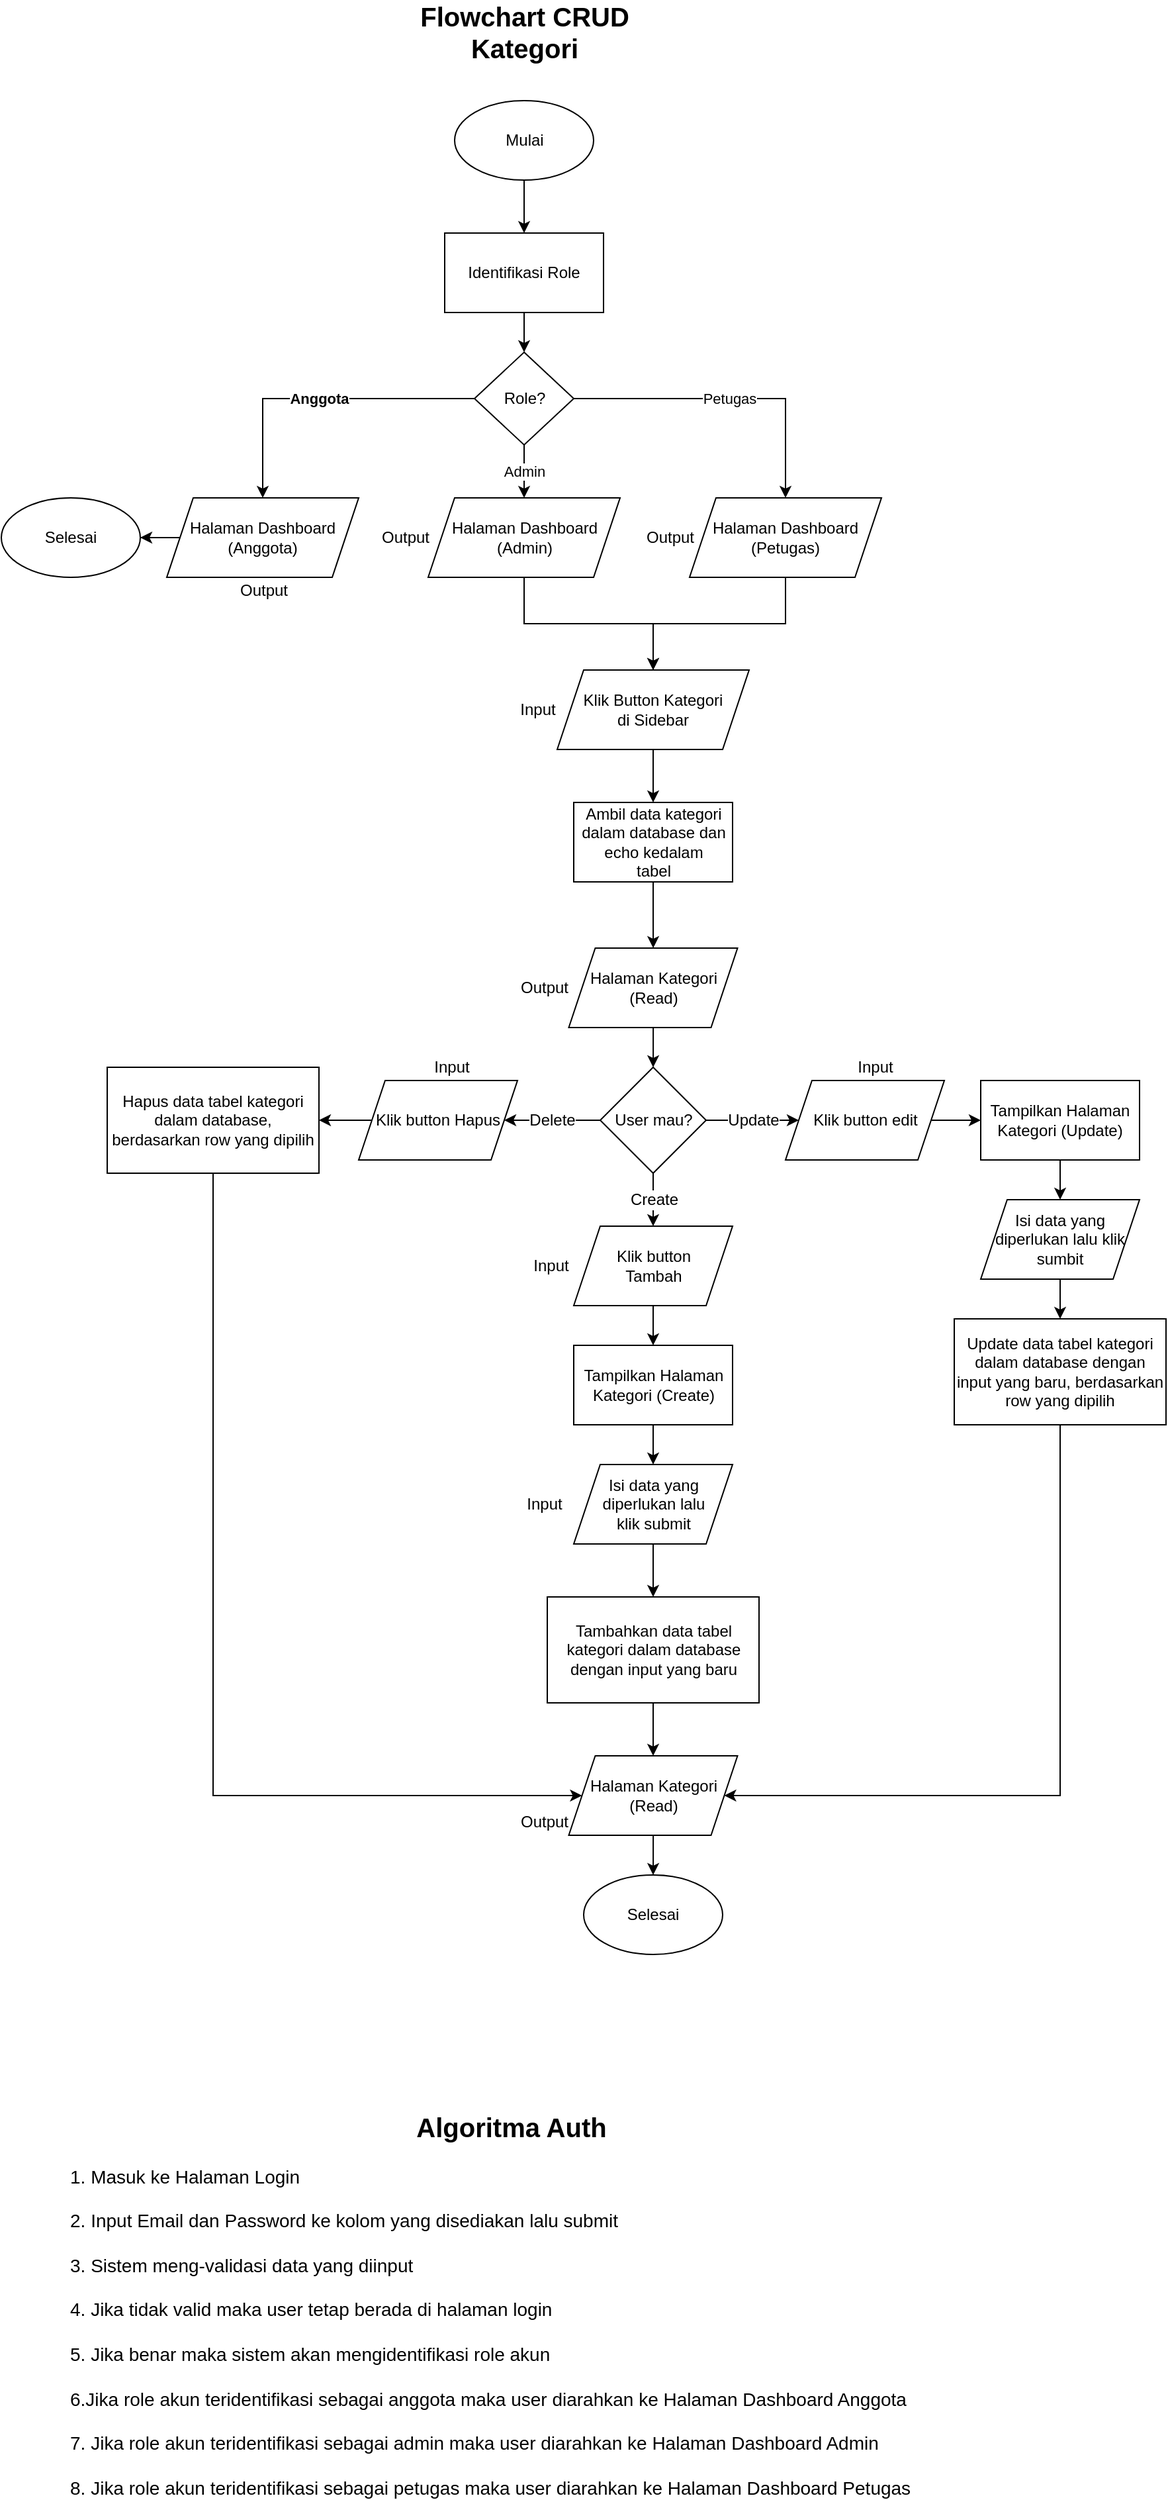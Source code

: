 <mxfile version="13.9.9" type="device"><diagram id="CCaRbNP2kXYmcCStP8WA" name="Page-1"><mxGraphModel dx="1422" dy="814" grid="1" gridSize="10" guides="1" tooltips="1" connect="1" arrows="1" fold="1" page="1" pageScale="1" pageWidth="850" pageHeight="1100" math="0" shadow="0"><root><mxCell id="0"/><mxCell id="1" parent="0"/><mxCell id="g8pnO09ahnUgTX-V19zm-67" value="" style="edgeStyle=orthogonalEdgeStyle;rounded=0;orthogonalLoop=1;jettySize=auto;html=1;fontSize=20;" parent="1" source="g8pnO09ahnUgTX-V19zm-1" target="g8pnO09ahnUgTX-V19zm-66" edge="1"><mxGeometry relative="1" as="geometry"/></mxCell><mxCell id="g8pnO09ahnUgTX-V19zm-1" value="Mulai" style="ellipse;whiteSpace=wrap;html=1;" parent="1" vertex="1"><mxGeometry x="362.5" y="80" width="105" height="60" as="geometry"/></mxCell><mxCell id="g8pnO09ahnUgTX-V19zm-3" value="&lt;span style=&quot;font-size: 20px&quot;&gt;&lt;b&gt;Flowchart CRUD&lt;br&gt;Kategori&lt;br&gt;&lt;/b&gt;&lt;/span&gt;" style="text;html=1;align=center;verticalAlign=middle;resizable=0;points=[];autosize=1;" parent="1" vertex="1"><mxGeometry x="330" y="8" width="170" height="40" as="geometry"/></mxCell><mxCell id="g8pnO09ahnUgTX-V19zm-29" value="Admin" style="edgeStyle=orthogonalEdgeStyle;rounded=0;orthogonalLoop=1;jettySize=auto;html=1;" parent="1" source="g8pnO09ahnUgTX-V19zm-25" target="g8pnO09ahnUgTX-V19zm-28" edge="1"><mxGeometry relative="1" as="geometry"/></mxCell><mxCell id="g8pnO09ahnUgTX-V19zm-33" value="&lt;b&gt;Anggota&lt;/b&gt;" style="edgeStyle=orthogonalEdgeStyle;rounded=0;orthogonalLoop=1;jettySize=auto;html=1;entryX=0.5;entryY=0;entryDx=0;entryDy=0;" parent="1" source="g8pnO09ahnUgTX-V19zm-25" target="g8pnO09ahnUgTX-V19zm-32" edge="1"><mxGeometry relative="1" as="geometry"/></mxCell><mxCell id="g8pnO09ahnUgTX-V19zm-35" value="Petugas" style="edgeStyle=orthogonalEdgeStyle;rounded=0;orthogonalLoop=1;jettySize=auto;html=1;" parent="1" source="g8pnO09ahnUgTX-V19zm-25" target="g8pnO09ahnUgTX-V19zm-31" edge="1"><mxGeometry relative="1" as="geometry"/></mxCell><mxCell id="g8pnO09ahnUgTX-V19zm-25" value="Role?" style="rhombus;whiteSpace=wrap;html=1;" parent="1" vertex="1"><mxGeometry x="377.5" y="270" width="75" height="70" as="geometry"/></mxCell><mxCell id="g8pnO09ahnUgTX-V19zm-72" value="" style="edgeStyle=orthogonalEdgeStyle;rounded=0;orthogonalLoop=1;jettySize=auto;html=1;fontSize=20;" parent="1" source="g8pnO09ahnUgTX-V19zm-28" target="g8pnO09ahnUgTX-V19zm-71" edge="1"><mxGeometry relative="1" as="geometry"/></mxCell><mxCell id="g8pnO09ahnUgTX-V19zm-28" value="Halaman Dashboard&lt;br&gt;(Admin)" style="shape=parallelogram;perimeter=parallelogramPerimeter;whiteSpace=wrap;html=1;fixedSize=1;" parent="1" vertex="1"><mxGeometry x="342.5" y="380" width="145" height="60" as="geometry"/></mxCell><mxCell id="g8pnO09ahnUgTX-V19zm-30" value="Output" style="text;html=1;align=center;verticalAlign=middle;resizable=0;points=[];autosize=1;" parent="1" vertex="1"><mxGeometry x="500" y="400" width="50" height="20" as="geometry"/></mxCell><mxCell id="g8pnO09ahnUgTX-V19zm-73" style="edgeStyle=orthogonalEdgeStyle;rounded=0;orthogonalLoop=1;jettySize=auto;html=1;entryX=0.5;entryY=0;entryDx=0;entryDy=0;fontSize=20;" parent="1" source="g8pnO09ahnUgTX-V19zm-31" target="g8pnO09ahnUgTX-V19zm-71" edge="1"><mxGeometry relative="1" as="geometry"/></mxCell><mxCell id="g8pnO09ahnUgTX-V19zm-31" value="Halaman Dashboard&lt;br&gt;(Petugas)" style="shape=parallelogram;perimeter=parallelogramPerimeter;whiteSpace=wrap;html=1;fixedSize=1;" parent="1" vertex="1"><mxGeometry x="540" y="380" width="145" height="60" as="geometry"/></mxCell><mxCell id="g8pnO09ahnUgTX-V19zm-52" value="" style="edgeStyle=orthogonalEdgeStyle;rounded=0;orthogonalLoop=1;jettySize=auto;html=1;fontSize=20;" parent="1" source="g8pnO09ahnUgTX-V19zm-32" target="g8pnO09ahnUgTX-V19zm-48" edge="1"><mxGeometry relative="1" as="geometry"/></mxCell><mxCell id="g8pnO09ahnUgTX-V19zm-32" value="Halaman Dashboard&lt;br&gt;(Anggota)" style="shape=parallelogram;perimeter=parallelogramPerimeter;whiteSpace=wrap;html=1;fixedSize=1;" parent="1" vertex="1"><mxGeometry x="145" y="380" width="145" height="60" as="geometry"/></mxCell><mxCell id="g8pnO09ahnUgTX-V19zm-36" value="Output" style="text;html=1;align=center;verticalAlign=middle;resizable=0;points=[];autosize=1;" parent="1" vertex="1"><mxGeometry x="192.5" y="440" width="50" height="20" as="geometry"/></mxCell><mxCell id="g8pnO09ahnUgTX-V19zm-37" value="Output" style="text;html=1;align=center;verticalAlign=middle;resizable=0;points=[];autosize=1;" parent="1" vertex="1"><mxGeometry x="300" y="400" width="50" height="20" as="geometry"/></mxCell><mxCell id="g8pnO09ahnUgTX-V19zm-48" value="Selesai" style="ellipse;whiteSpace=wrap;html=1;" parent="1" vertex="1"><mxGeometry x="20" y="380" width="105" height="60" as="geometry"/></mxCell><mxCell id="g8pnO09ahnUgTX-V19zm-55" value="&lt;span style=&quot;font-size: 20px&quot;&gt;&lt;b&gt;Algoritma Auth&lt;br&gt;&lt;/b&gt;&lt;/span&gt;" style="text;html=1;align=center;verticalAlign=middle;resizable=0;points=[];autosize=1;" parent="1" vertex="1"><mxGeometry x="325" y="1600" width="160" height="20" as="geometry"/></mxCell><mxCell id="g8pnO09ahnUgTX-V19zm-57" value="&lt;span style=&quot;font-size: 14px&quot;&gt;1. Masuk ke Halaman Login&lt;br&gt;&lt;br&gt;2. Input Email dan Password ke kolom yang disediakan lalu submit&lt;br&gt;&lt;br&gt;3. Sistem meng-validasi data yang diinput&lt;br&gt;&lt;br&gt;4. Jika tidak valid maka user tetap berada di halaman login&lt;br&gt;&lt;br&gt;5. Jika benar maka sistem akan mengidentifikasi role akun&lt;br&gt;&lt;br&gt;6.Jika role akun teridentifikasi sebagai anggota maka user diarahkan ke Halaman Dashboard Anggota&lt;br&gt;&lt;br&gt;7. J&lt;/span&gt;&lt;span style=&quot;font-size: 14px&quot;&gt;ika role akun teridentifikasi sebagai admin maka user diarahkan ke Halaman Dashboard Admin&lt;br&gt;&lt;br&gt;&lt;/span&gt;&lt;span style=&quot;font-size: 14px&quot;&gt;8. J&lt;/span&gt;&lt;span style=&quot;font-size: 14px&quot;&gt;ika role akun teridentifikasi sebagai petugas maka user diarahkan ke Halaman Dashboard Petugas&lt;/span&gt;&lt;span style=&quot;font-size: 14px&quot;&gt;&lt;br&gt;&lt;/span&gt;" style="text;html=1;align=left;verticalAlign=middle;resizable=0;points=[];autosize=1;" parent="1" vertex="1"><mxGeometry x="70" y="1650" width="650" height="230" as="geometry"/></mxCell><mxCell id="g8pnO09ahnUgTX-V19zm-68" value="" style="edgeStyle=orthogonalEdgeStyle;rounded=0;orthogonalLoop=1;jettySize=auto;html=1;fontSize=20;" parent="1" source="g8pnO09ahnUgTX-V19zm-66" target="g8pnO09ahnUgTX-V19zm-25" edge="1"><mxGeometry relative="1" as="geometry"/></mxCell><mxCell id="g8pnO09ahnUgTX-V19zm-66" value="Identifikasi Role" style="whiteSpace=wrap;html=1;" parent="1" vertex="1"><mxGeometry x="355" y="180" width="120" height="60" as="geometry"/></mxCell><mxCell id="g8pnO09ahnUgTX-V19zm-76" value="" style="edgeStyle=orthogonalEdgeStyle;rounded=0;orthogonalLoop=1;jettySize=auto;html=1;fontSize=20;" parent="1" source="g8pnO09ahnUgTX-V19zm-71" target="g8pnO09ahnUgTX-V19zm-75" edge="1"><mxGeometry relative="1" as="geometry"/></mxCell><mxCell id="g8pnO09ahnUgTX-V19zm-71" value="Klik Button Kategori&lt;br&gt;di Sidebar" style="shape=parallelogram;perimeter=parallelogramPerimeter;whiteSpace=wrap;html=1;fixedSize=1;" parent="1" vertex="1"><mxGeometry x="440" y="510" width="145" height="60" as="geometry"/></mxCell><mxCell id="g8pnO09ahnUgTX-V19zm-74" value="Input" style="text;html=1;align=center;verticalAlign=middle;resizable=0;points=[];autosize=1;" parent="1" vertex="1"><mxGeometry x="405" y="530" width="40" height="20" as="geometry"/></mxCell><mxCell id="g8pnO09ahnUgTX-V19zm-78" value="" style="edgeStyle=orthogonalEdgeStyle;rounded=0;orthogonalLoop=1;jettySize=auto;html=1;fontSize=20;" parent="1" source="g8pnO09ahnUgTX-V19zm-75" target="g8pnO09ahnUgTX-V19zm-77" edge="1"><mxGeometry relative="1" as="geometry"/></mxCell><mxCell id="g8pnO09ahnUgTX-V19zm-75" value="Ambil data kategori&lt;br&gt;dalam database dan echo kedalam&lt;br&gt;tabel" style="whiteSpace=wrap;html=1;" parent="1" vertex="1"><mxGeometry x="452.5" y="610" width="120" height="60" as="geometry"/></mxCell><mxCell id="g8pnO09ahnUgTX-V19zm-81" value="" style="edgeStyle=orthogonalEdgeStyle;rounded=0;orthogonalLoop=1;jettySize=auto;html=1;fontSize=20;" parent="1" source="g8pnO09ahnUgTX-V19zm-77" target="g8pnO09ahnUgTX-V19zm-80" edge="1"><mxGeometry relative="1" as="geometry"/></mxCell><mxCell id="g8pnO09ahnUgTX-V19zm-77" value="Halaman Kategori (Read)" style="shape=parallelogram;perimeter=parallelogramPerimeter;whiteSpace=wrap;html=1;fixedSize=1;" parent="1" vertex="1"><mxGeometry x="448.75" y="720" width="127.5" height="60" as="geometry"/></mxCell><mxCell id="g8pnO09ahnUgTX-V19zm-79" value="Output" style="text;html=1;align=center;verticalAlign=middle;resizable=0;points=[];autosize=1;" parent="1" vertex="1"><mxGeometry x="405" y="740" width="50" height="20" as="geometry"/></mxCell><mxCell id="g8pnO09ahnUgTX-V19zm-83" value="Update" style="edgeStyle=orthogonalEdgeStyle;rounded=0;orthogonalLoop=1;jettySize=auto;html=1;fontSize=12;" parent="1" source="g8pnO09ahnUgTX-V19zm-80" target="g8pnO09ahnUgTX-V19zm-82" edge="1"><mxGeometry relative="1" as="geometry"/></mxCell><mxCell id="g8pnO09ahnUgTX-V19zm-85" value="Delete" style="edgeStyle=orthogonalEdgeStyle;rounded=0;orthogonalLoop=1;jettySize=auto;html=1;fontSize=12;" parent="1" source="g8pnO09ahnUgTX-V19zm-80" target="g8pnO09ahnUgTX-V19zm-84" edge="1"><mxGeometry relative="1" as="geometry"/></mxCell><mxCell id="g8pnO09ahnUgTX-V19zm-87" value="Create" style="edgeStyle=orthogonalEdgeStyle;rounded=0;orthogonalLoop=1;jettySize=auto;html=1;fontSize=12;" parent="1" source="g8pnO09ahnUgTX-V19zm-80" target="g8pnO09ahnUgTX-V19zm-86" edge="1"><mxGeometry relative="1" as="geometry"/></mxCell><mxCell id="g8pnO09ahnUgTX-V19zm-80" value="User mau?" style="rhombus;whiteSpace=wrap;html=1;" parent="1" vertex="1"><mxGeometry x="472.5" y="810" width="80" height="80" as="geometry"/></mxCell><mxCell id="g8pnO09ahnUgTX-V19zm-93" value="" style="edgeStyle=orthogonalEdgeStyle;rounded=0;orthogonalLoop=1;jettySize=auto;html=1;fontSize=12;" parent="1" source="g8pnO09ahnUgTX-V19zm-82" target="g8pnO09ahnUgTX-V19zm-92" edge="1"><mxGeometry relative="1" as="geometry"/></mxCell><mxCell id="g8pnO09ahnUgTX-V19zm-82" value="Klik button edit" style="shape=parallelogram;perimeter=parallelogramPerimeter;whiteSpace=wrap;html=1;fixedSize=1;" parent="1" vertex="1"><mxGeometry x="612.5" y="820" width="120" height="60" as="geometry"/></mxCell><mxCell id="g8pnO09ahnUgTX-V19zm-91" value="" style="edgeStyle=orthogonalEdgeStyle;rounded=0;orthogonalLoop=1;jettySize=auto;html=1;fontSize=12;" parent="1" source="g8pnO09ahnUgTX-V19zm-84" target="g8pnO09ahnUgTX-V19zm-90" edge="1"><mxGeometry relative="1" as="geometry"/></mxCell><mxCell id="g8pnO09ahnUgTX-V19zm-84" value="Klik button Hapus" style="shape=parallelogram;perimeter=parallelogramPerimeter;whiteSpace=wrap;html=1;fixedSize=1;" parent="1" vertex="1"><mxGeometry x="290" y="820" width="120" height="60" as="geometry"/></mxCell><mxCell id="g8pnO09ahnUgTX-V19zm-99" value="" style="edgeStyle=orthogonalEdgeStyle;rounded=0;orthogonalLoop=1;jettySize=auto;html=1;fontSize=12;" parent="1" source="g8pnO09ahnUgTX-V19zm-86" target="g8pnO09ahnUgTX-V19zm-98" edge="1"><mxGeometry relative="1" as="geometry"/></mxCell><mxCell id="g8pnO09ahnUgTX-V19zm-86" value="Klik button &lt;br&gt;Tambah" style="shape=parallelogram;perimeter=parallelogramPerimeter;whiteSpace=wrap;html=1;fixedSize=1;" parent="1" vertex="1"><mxGeometry x="452.5" y="930" width="120" height="60" as="geometry"/></mxCell><mxCell id="g8pnO09ahnUgTX-V19zm-88" value="Input" style="text;html=1;align=center;verticalAlign=middle;resizable=0;points=[];autosize=1;" parent="1" vertex="1"><mxGeometry x="340" y="800" width="40" height="20" as="geometry"/></mxCell><mxCell id="g8pnO09ahnUgTX-V19zm-89" value="Input" style="text;html=1;align=center;verticalAlign=middle;resizable=0;points=[];autosize=1;" parent="1" vertex="1"><mxGeometry x="660" y="800" width="40" height="20" as="geometry"/></mxCell><mxCell id="g8pnO09ahnUgTX-V19zm-107" style="edgeStyle=orthogonalEdgeStyle;rounded=0;orthogonalLoop=1;jettySize=auto;html=1;fontSize=12;entryX=0;entryY=0.5;entryDx=0;entryDy=0;" parent="1" source="g8pnO09ahnUgTX-V19zm-90" target="g8pnO09ahnUgTX-V19zm-106" edge="1"><mxGeometry relative="1" as="geometry"><mxPoint x="180" y="1380" as="targetPoint"/><Array as="points"><mxPoint x="180" y="1360"/></Array></mxGeometry></mxCell><mxCell id="g8pnO09ahnUgTX-V19zm-90" value="Hapus data tabel kategori dalam database, berdasarkan row yang dipilih" style="whiteSpace=wrap;html=1;" parent="1" vertex="1"><mxGeometry x="100" y="810" width="160" height="80" as="geometry"/></mxCell><mxCell id="g8pnO09ahnUgTX-V19zm-95" value="" style="edgeStyle=orthogonalEdgeStyle;rounded=0;orthogonalLoop=1;jettySize=auto;html=1;fontSize=12;" parent="1" source="g8pnO09ahnUgTX-V19zm-92" target="g8pnO09ahnUgTX-V19zm-94" edge="1"><mxGeometry relative="1" as="geometry"/></mxCell><mxCell id="g8pnO09ahnUgTX-V19zm-92" value="Tampilkan Halaman&lt;br&gt;Kategori (Update)" style="whiteSpace=wrap;html=1;" parent="1" vertex="1"><mxGeometry x="760" y="820" width="120" height="60" as="geometry"/></mxCell><mxCell id="g8pnO09ahnUgTX-V19zm-97" value="" style="edgeStyle=orthogonalEdgeStyle;rounded=0;orthogonalLoop=1;jettySize=auto;html=1;fontSize=12;" parent="1" source="g8pnO09ahnUgTX-V19zm-94" target="g8pnO09ahnUgTX-V19zm-96" edge="1"><mxGeometry relative="1" as="geometry"/></mxCell><mxCell id="g8pnO09ahnUgTX-V19zm-94" value="Isi data yang diperlukan lalu klik sumbit" style="shape=parallelogram;perimeter=parallelogramPerimeter;whiteSpace=wrap;html=1;fixedSize=1;" parent="1" vertex="1"><mxGeometry x="760" y="910" width="120" height="60" as="geometry"/></mxCell><mxCell id="g8pnO09ahnUgTX-V19zm-108" style="edgeStyle=orthogonalEdgeStyle;rounded=0;orthogonalLoop=1;jettySize=auto;html=1;entryX=1;entryY=0.5;entryDx=0;entryDy=0;fontSize=12;" parent="1" source="g8pnO09ahnUgTX-V19zm-96" target="g8pnO09ahnUgTX-V19zm-106" edge="1"><mxGeometry relative="1" as="geometry"><Array as="points"><mxPoint x="820" y="1360"/></Array></mxGeometry></mxCell><mxCell id="g8pnO09ahnUgTX-V19zm-96" value="Update data tabel kategori dalam database dengan input yang baru, berdasarkan row yang dipilih" style="whiteSpace=wrap;html=1;" parent="1" vertex="1"><mxGeometry x="740" y="1000" width="160" height="80" as="geometry"/></mxCell><mxCell id="g8pnO09ahnUgTX-V19zm-101" value="" style="edgeStyle=orthogonalEdgeStyle;rounded=0;orthogonalLoop=1;jettySize=auto;html=1;fontSize=12;" parent="1" source="g8pnO09ahnUgTX-V19zm-98" target="g8pnO09ahnUgTX-V19zm-100" edge="1"><mxGeometry relative="1" as="geometry"/></mxCell><mxCell id="g8pnO09ahnUgTX-V19zm-98" value="Tampilkan Halaman&lt;br&gt;Kategori (Create)" style="whiteSpace=wrap;html=1;" parent="1" vertex="1"><mxGeometry x="452.5" y="1020" width="120" height="60" as="geometry"/></mxCell><mxCell id="g8pnO09ahnUgTX-V19zm-103" value="" style="edgeStyle=orthogonalEdgeStyle;rounded=0;orthogonalLoop=1;jettySize=auto;html=1;fontSize=12;" parent="1" source="g8pnO09ahnUgTX-V19zm-100" target="g8pnO09ahnUgTX-V19zm-102" edge="1"><mxGeometry relative="1" as="geometry"/></mxCell><mxCell id="g8pnO09ahnUgTX-V19zm-100" value="Isi data yang diperlukan lalu&lt;br&gt;klik submit" style="shape=parallelogram;perimeter=parallelogramPerimeter;whiteSpace=wrap;html=1;fixedSize=1;" parent="1" vertex="1"><mxGeometry x="452.5" y="1110" width="120" height="60" as="geometry"/></mxCell><mxCell id="g8pnO09ahnUgTX-V19zm-105" value="" style="edgeStyle=orthogonalEdgeStyle;rounded=0;orthogonalLoop=1;jettySize=auto;html=1;fontSize=12;entryX=0.5;entryY=0;entryDx=0;entryDy=0;" parent="1" source="g8pnO09ahnUgTX-V19zm-102" target="g8pnO09ahnUgTX-V19zm-106" edge="1"><mxGeometry relative="1" as="geometry"><mxPoint x="512.5" y="1320" as="targetPoint"/></mxGeometry></mxCell><mxCell id="g8pnO09ahnUgTX-V19zm-102" value="Tambahkan data tabel kategori dalam database dengan input yang baru" style="whiteSpace=wrap;html=1;" parent="1" vertex="1"><mxGeometry x="432.5" y="1210" width="160" height="80" as="geometry"/></mxCell><mxCell id="g8pnO09ahnUgTX-V19zm-113" value="" style="edgeStyle=orthogonalEdgeStyle;rounded=0;orthogonalLoop=1;jettySize=auto;html=1;fontSize=12;" parent="1" source="g8pnO09ahnUgTX-V19zm-106" target="g8pnO09ahnUgTX-V19zm-112" edge="1"><mxGeometry relative="1" as="geometry"/></mxCell><mxCell id="g8pnO09ahnUgTX-V19zm-106" value="Halaman Kategori (Read)" style="shape=parallelogram;perimeter=parallelogramPerimeter;whiteSpace=wrap;html=1;fixedSize=1;" parent="1" vertex="1"><mxGeometry x="448.75" y="1330" width="127.5" height="60" as="geometry"/></mxCell><mxCell id="g8pnO09ahnUgTX-V19zm-109" value="Input" style="text;html=1;align=center;verticalAlign=middle;resizable=0;points=[];autosize=1;fontSize=12;" parent="1" vertex="1"><mxGeometry x="415" y="950" width="40" height="20" as="geometry"/></mxCell><mxCell id="g8pnO09ahnUgTX-V19zm-110" value="Input" style="text;html=1;align=center;verticalAlign=middle;resizable=0;points=[];autosize=1;fontSize=12;" parent="1" vertex="1"><mxGeometry x="410" y="1130" width="40" height="20" as="geometry"/></mxCell><mxCell id="g8pnO09ahnUgTX-V19zm-111" value="Output" style="text;html=1;align=center;verticalAlign=middle;resizable=0;points=[];autosize=1;fontSize=12;" parent="1" vertex="1"><mxGeometry x="405" y="1370" width="50" height="20" as="geometry"/></mxCell><mxCell id="g8pnO09ahnUgTX-V19zm-112" value="Selesai" style="ellipse;whiteSpace=wrap;html=1;" parent="1" vertex="1"><mxGeometry x="460" y="1420" width="105" height="60" as="geometry"/></mxCell></root></mxGraphModel></diagram></mxfile>
